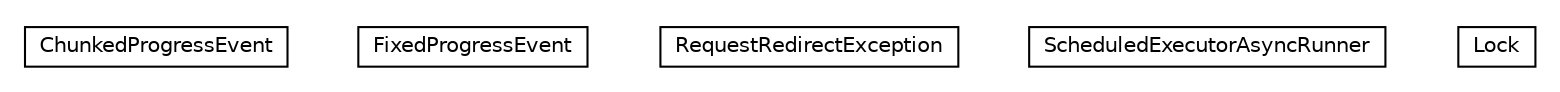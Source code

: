 #!/usr/local/bin/dot
#
# Class diagram 
# Generated by UMLGraph version R5_6-24-gf6e263 (http://www.umlgraph.org/)
#

digraph G {
	edge [fontname="Helvetica",fontsize=10,labelfontname="Helvetica",labelfontsize=10];
	node [fontname="Helvetica",fontsize=10,shape=plaintext];
	nodesep=0.25;
	ranksep=0.5;
	// io.reinert.requestor.java.ChunkedProgressEvent
	c3440 [label=<<table title="io.reinert.requestor.java.ChunkedProgressEvent" border="0" cellborder="1" cellspacing="0" cellpadding="2" port="p" href="./ChunkedProgressEvent.html">
		<tr><td><table border="0" cellspacing="0" cellpadding="1">
<tr><td align="center" balign="center"> ChunkedProgressEvent </td></tr>
		</table></td></tr>
		</table>>, URL="./ChunkedProgressEvent.html", fontname="Helvetica", fontcolor="black", fontsize=10.0];
	// io.reinert.requestor.java.FixedProgressEvent
	c3441 [label=<<table title="io.reinert.requestor.java.FixedProgressEvent" border="0" cellborder="1" cellspacing="0" cellpadding="2" port="p" href="./FixedProgressEvent.html">
		<tr><td><table border="0" cellspacing="0" cellpadding="1">
<tr><td align="center" balign="center"> FixedProgressEvent </td></tr>
		</table></td></tr>
		</table>>, URL="./FixedProgressEvent.html", fontname="Helvetica", fontcolor="black", fontsize=10.0];
	// io.reinert.requestor.java.RequestRedirectException
	c3442 [label=<<table title="io.reinert.requestor.java.RequestRedirectException" border="0" cellborder="1" cellspacing="0" cellpadding="2" port="p" href="./RequestRedirectException.html">
		<tr><td><table border="0" cellspacing="0" cellpadding="1">
<tr><td align="center" balign="center"> RequestRedirectException </td></tr>
		</table></td></tr>
		</table>>, URL="./RequestRedirectException.html", fontname="Helvetica", fontcolor="black", fontsize=10.0];
	// io.reinert.requestor.java.ScheduledExecutorAsyncRunner
	c3443 [label=<<table title="io.reinert.requestor.java.ScheduledExecutorAsyncRunner" border="0" cellborder="1" cellspacing="0" cellpadding="2" port="p" href="./ScheduledExecutorAsyncRunner.html">
		<tr><td><table border="0" cellspacing="0" cellpadding="1">
<tr><td align="center" balign="center"> ScheduledExecutorAsyncRunner </td></tr>
		</table></td></tr>
		</table>>, URL="./ScheduledExecutorAsyncRunner.html", fontname="Helvetica", fontcolor="black", fontsize=10.0];
	// io.reinert.requestor.java.ScheduledExecutorAsyncRunner.Lock
	c3444 [label=<<table title="io.reinert.requestor.java.ScheduledExecutorAsyncRunner.Lock" border="0" cellborder="1" cellspacing="0" cellpadding="2" port="p" href="./ScheduledExecutorAsyncRunner.Lock.html">
		<tr><td><table border="0" cellspacing="0" cellpadding="1">
<tr><td align="center" balign="center"> Lock </td></tr>
		</table></td></tr>
		</table>>, URL="./ScheduledExecutorAsyncRunner.Lock.html", fontname="Helvetica", fontcolor="black", fontsize=10.0];
}

